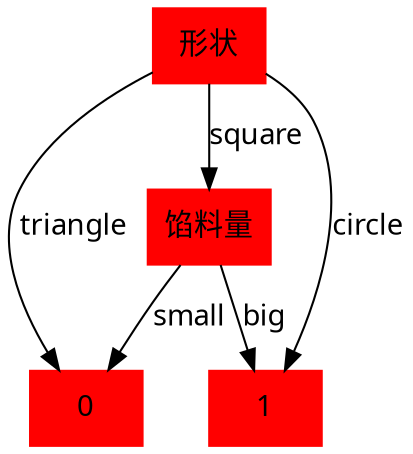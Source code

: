 digraph dt {
    edge [fontname="FangSong"]
    node [shape = "box", style = "filled", color = "red", fontname="FangSong"]
    "形状" -> "馅料量" [label = "square"]
        "馅料量" -> "0" [label = "small"]
        "馅料量" -> "1" [label = "big"]
    "形状" -> "0" [label = "triangle"]
    "形状" -> "1" [label = "circle"]
}
